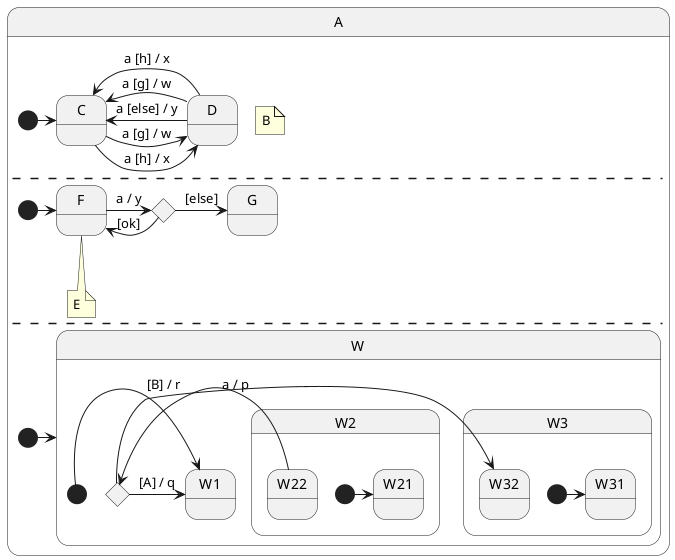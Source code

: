 @startuml
    state A {
        note "B" as B
        [*] -> C
        state C
        state D
        C -> D: a [g] / w
        C -> D: a [h] / x
        D -> C : a [g] / w
        D -> C : a [h] / x
        D -> C : a [else] / y
        --
        note "E" as E
        [*] -> F
        state F
        state G
        state H <<choice>>
        F -> H: a / y
        H -> F: [ok] 
        H -> G: [else]
        F --> E : XYZ
        --
        [*] -> W
        state W {
            [*] -> W1
            state W1
            state WC <<choice>>
            state W2 {
                [*] -> W21
                state W21
                state W22
                W22 -> WC : a / p
            }
            state W3 {
                [*] -> W31
                state W31
                state W32
            }
            WC -> W1 : [A] / q
            WC -> W32 : [B] / r
        }
    }
    state A
@enduml